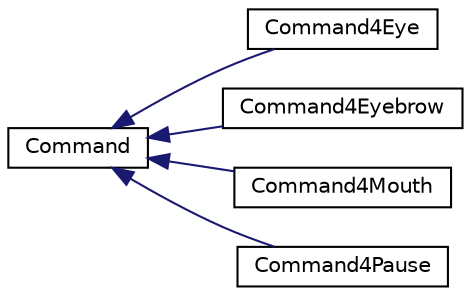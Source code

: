 digraph "Graphical Class Hierarchy"
{
  edge [fontname="Helvetica",fontsize="10",labelfontname="Helvetica",labelfontsize="10"];
  node [fontname="Helvetica",fontsize="10",shape=record];
  rankdir="LR";
  Node1 [label="Command",height=0.2,width=0.4,color="black", fillcolor="white", style="filled",URL="$class_command.html",tooltip="Modeluje abstrakcyjne polecenie dla robota mobilnego. "];
  Node1 -> Node2 [dir="back",color="midnightblue",fontsize="10",style="solid",fontname="Helvetica"];
  Node2 [label="Command4Eye",height=0.2,width=0.4,color="black", fillcolor="white", style="filled",URL="$class_command4_eye.html",tooltip="Klasa modeluje komede odpowiadajaca za animacje oka. "];
  Node1 -> Node3 [dir="back",color="midnightblue",fontsize="10",style="solid",fontname="Helvetica"];
  Node3 [label="Command4Eyebrow",height=0.2,width=0.4,color="black", fillcolor="white", style="filled",URL="$class_command4_eyebrow.html",tooltip="Klasa modeluje komende brwi. "];
  Node1 -> Node4 [dir="back",color="midnightblue",fontsize="10",style="solid",fontname="Helvetica"];
  Node4 [label="Command4Mouth",height=0.2,width=0.4,color="black", fillcolor="white", style="filled",URL="$class_command4_mouth.html",tooltip="Klasa modeluje komede ust. "];
  Node1 -> Node5 [dir="back",color="midnightblue",fontsize="10",style="solid",fontname="Helvetica"];
  Node5 [label="Command4Pause",height=0.2,width=0.4,color="black", fillcolor="white", style="filled",URL="$class_command4_pause.html"];
}
